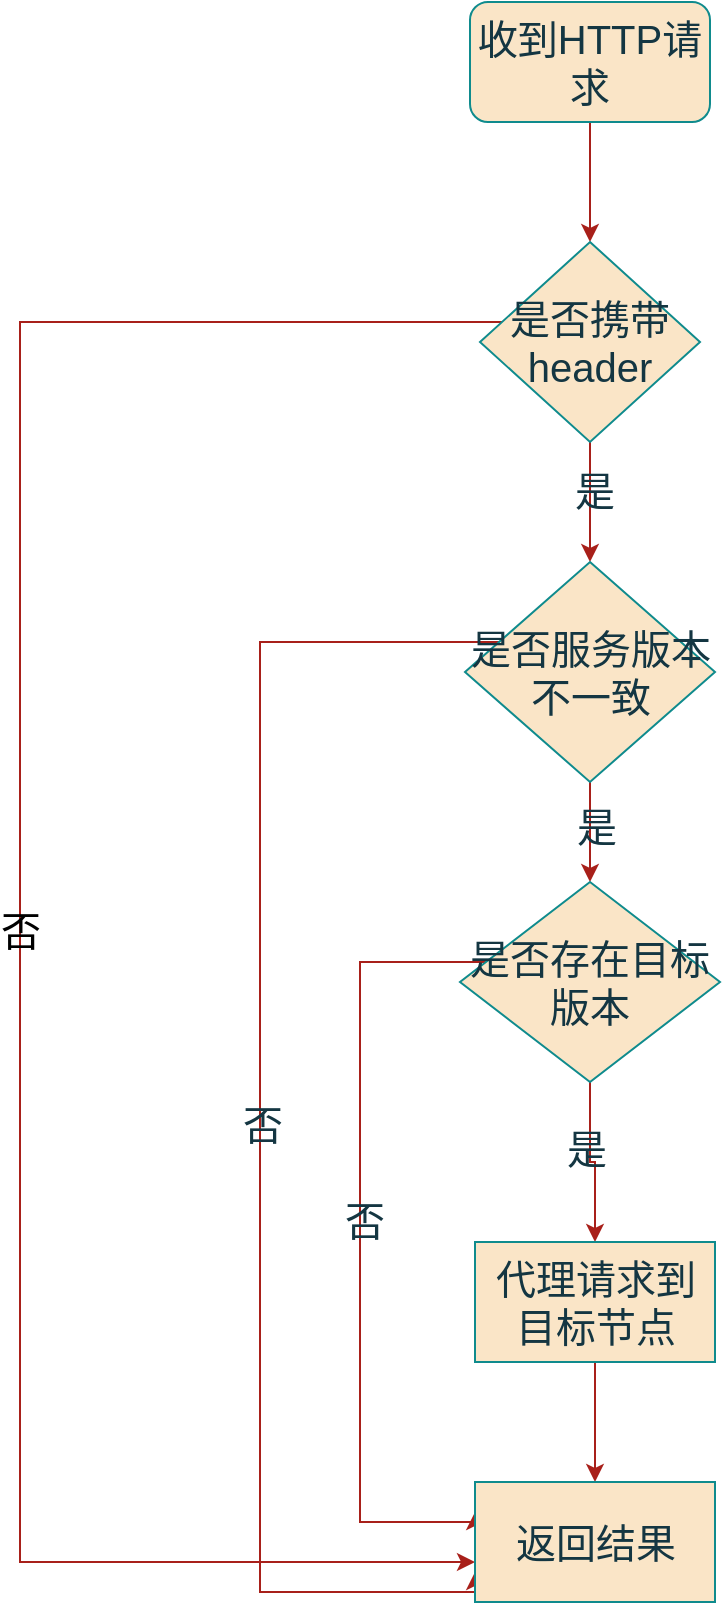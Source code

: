 <mxfile version="24.2.2" type="github">
  <diagram name="第 1 页" id="3LxWt_e0BNnVj9fTPPpV">
    <mxGraphModel dx="1434" dy="841" grid="1" gridSize="10" guides="1" tooltips="1" connect="1" arrows="1" fold="1" page="1" pageScale="1" pageWidth="827" pageHeight="1169" math="0" shadow="0">
      <root>
        <mxCell id="0" />
        <mxCell id="1" parent="0" />
        <mxCell id="qKVC5NT3faT9hm4-KjPL-28" style="edgeStyle=orthogonalEdgeStyle;rounded=0;orthogonalLoop=1;jettySize=auto;html=1;exitX=0.5;exitY=1;exitDx=0;exitDy=0;entryX=0.5;entryY=0;entryDx=0;entryDy=0;labelBackgroundColor=none;strokeColor=#A8201A;fontColor=default;fontSize=20;" edge="1" parent="1" source="qKVC5NT3faT9hm4-KjPL-1" target="qKVC5NT3faT9hm4-KjPL-2">
          <mxGeometry relative="1" as="geometry" />
        </mxCell>
        <mxCell id="qKVC5NT3faT9hm4-KjPL-1" value="&lt;font style=&quot;font-size: 20px;&quot;&gt;收到HTTP请求&lt;/font&gt;" style="rounded=1;whiteSpace=wrap;html=1;labelBackgroundColor=none;fillColor=#FAE5C7;strokeColor=#0F8B8D;fontColor=#143642;fontSize=20;" vertex="1" parent="1">
          <mxGeometry x="335" y="200" width="120" height="60" as="geometry" />
        </mxCell>
        <mxCell id="qKVC5NT3faT9hm4-KjPL-9" value="" style="edgeStyle=orthogonalEdgeStyle;rounded=0;orthogonalLoop=1;jettySize=auto;html=1;labelBackgroundColor=none;strokeColor=#A8201A;fontColor=default;fontSize=20;" edge="1" parent="1" source="qKVC5NT3faT9hm4-KjPL-2" target="qKVC5NT3faT9hm4-KjPL-8">
          <mxGeometry relative="1" as="geometry" />
        </mxCell>
        <mxCell id="qKVC5NT3faT9hm4-KjPL-23" value="是" style="edgeLabel;html=1;align=center;verticalAlign=middle;resizable=0;points=[];labelBackgroundColor=none;fontColor=#143642;fontSize=20;" vertex="1" connectable="0" parent="qKVC5NT3faT9hm4-KjPL-9">
          <mxGeometry x="-0.225" y="2" relative="1" as="geometry">
            <mxPoint as="offset" />
          </mxGeometry>
        </mxCell>
        <mxCell id="qKVC5NT3faT9hm4-KjPL-21" value="否" style="edgeStyle=orthogonalEdgeStyle;rounded=0;orthogonalLoop=1;jettySize=auto;html=1;labelBackgroundColor=none;strokeColor=#A8201A;fontColor=default;fontSize=20;" edge="1" parent="1" source="qKVC5NT3faT9hm4-KjPL-2" target="qKVC5NT3faT9hm4-KjPL-18">
          <mxGeometry relative="1" as="geometry">
            <mxPoint x="300" y="990" as="targetPoint" />
            <Array as="points">
              <mxPoint x="110" y="360" />
              <mxPoint x="110" y="980" />
            </Array>
          </mxGeometry>
        </mxCell>
        <mxCell id="qKVC5NT3faT9hm4-KjPL-2" value="&lt;font style=&quot;font-size: 20px;&quot;&gt;是否携带header&lt;/font&gt;" style="rhombus;whiteSpace=wrap;html=1;labelBackgroundColor=none;fillColor=#FAE5C7;strokeColor=#0F8B8D;fontColor=#143642;fontSize=20;" vertex="1" parent="1">
          <mxGeometry x="340" y="320" width="110" height="100" as="geometry" />
        </mxCell>
        <mxCell id="qKVC5NT3faT9hm4-KjPL-15" value="" style="edgeStyle=orthogonalEdgeStyle;rounded=0;orthogonalLoop=1;jettySize=auto;html=1;labelBackgroundColor=none;strokeColor=#A8201A;fontColor=default;fontSize=20;" edge="1" parent="1" source="qKVC5NT3faT9hm4-KjPL-8" target="qKVC5NT3faT9hm4-KjPL-14">
          <mxGeometry relative="1" as="geometry" />
        </mxCell>
        <mxCell id="qKVC5NT3faT9hm4-KjPL-24" value="是" style="edgeLabel;html=1;align=center;verticalAlign=middle;resizable=0;points=[];labelBackgroundColor=none;fontColor=#143642;fontSize=20;" vertex="1" connectable="0" parent="qKVC5NT3faT9hm4-KjPL-15">
          <mxGeometry x="-0.15" y="3" relative="1" as="geometry">
            <mxPoint as="offset" />
          </mxGeometry>
        </mxCell>
        <mxCell id="qKVC5NT3faT9hm4-KjPL-20" style="edgeStyle=orthogonalEdgeStyle;rounded=0;orthogonalLoop=1;jettySize=auto;html=1;entryX=0;entryY=0.75;entryDx=0;entryDy=0;labelBackgroundColor=none;strokeColor=#A8201A;fontColor=default;fontSize=20;" edge="1" parent="1" source="qKVC5NT3faT9hm4-KjPL-8" target="qKVC5NT3faT9hm4-KjPL-18">
          <mxGeometry relative="1" as="geometry">
            <Array as="points">
              <mxPoint x="230" y="520" />
              <mxPoint x="230" y="995" />
            </Array>
          </mxGeometry>
        </mxCell>
        <mxCell id="qKVC5NT3faT9hm4-KjPL-27" value="否" style="edgeLabel;html=1;align=center;verticalAlign=middle;resizable=0;points=[];labelBackgroundColor=none;fontColor=#143642;fontSize=20;" vertex="1" connectable="0" parent="qKVC5NT3faT9hm4-KjPL-20">
          <mxGeometry x="0.013" y="1" relative="1" as="geometry">
            <mxPoint as="offset" />
          </mxGeometry>
        </mxCell>
        <mxCell id="qKVC5NT3faT9hm4-KjPL-8" value="&lt;font style=&quot;font-size: 20px;&quot;&gt;是否服务版本不一致&lt;/font&gt;" style="rhombus;whiteSpace=wrap;html=1;labelBackgroundColor=none;fillColor=#FAE5C7;strokeColor=#0F8B8D;fontColor=#143642;fontSize=20;" vertex="1" parent="1">
          <mxGeometry x="332.5" y="480" width="125" height="110" as="geometry" />
        </mxCell>
        <mxCell id="qKVC5NT3faT9hm4-KjPL-17" value="" style="edgeStyle=orthogonalEdgeStyle;rounded=0;orthogonalLoop=1;jettySize=auto;html=1;labelBackgroundColor=none;strokeColor=#A8201A;fontColor=default;fontSize=20;" edge="1" parent="1" source="qKVC5NT3faT9hm4-KjPL-14" target="qKVC5NT3faT9hm4-KjPL-16">
          <mxGeometry relative="1" as="geometry" />
        </mxCell>
        <mxCell id="qKVC5NT3faT9hm4-KjPL-25" value="是" style="edgeLabel;html=1;align=center;verticalAlign=middle;resizable=0;points=[];labelBackgroundColor=none;fontColor=#143642;fontSize=20;" vertex="1" connectable="0" parent="qKVC5NT3faT9hm4-KjPL-17">
          <mxGeometry x="-0.2" y="-2" relative="1" as="geometry">
            <mxPoint as="offset" />
          </mxGeometry>
        </mxCell>
        <mxCell id="qKVC5NT3faT9hm4-KjPL-22" style="edgeStyle=orthogonalEdgeStyle;rounded=0;orthogonalLoop=1;jettySize=auto;html=1;entryX=0;entryY=0.25;entryDx=0;entryDy=0;labelBackgroundColor=none;strokeColor=#A8201A;fontColor=default;fontSize=20;" edge="1" parent="1" source="qKVC5NT3faT9hm4-KjPL-14" target="qKVC5NT3faT9hm4-KjPL-18">
          <mxGeometry relative="1" as="geometry">
            <Array as="points">
              <mxPoint x="280" y="680" />
              <mxPoint x="280" y="960" />
              <mxPoint x="338" y="960" />
            </Array>
          </mxGeometry>
        </mxCell>
        <mxCell id="qKVC5NT3faT9hm4-KjPL-26" value="否" style="edgeLabel;html=1;align=center;verticalAlign=middle;resizable=0;points=[];labelBackgroundColor=none;fontColor=#143642;fontSize=20;" vertex="1" connectable="0" parent="qKVC5NT3faT9hm4-KjPL-22">
          <mxGeometry x="-0.054" y="2" relative="1" as="geometry">
            <mxPoint as="offset" />
          </mxGeometry>
        </mxCell>
        <mxCell id="qKVC5NT3faT9hm4-KjPL-14" value="是否存在目标版本" style="rhombus;whiteSpace=wrap;html=1;labelBackgroundColor=none;fillColor=#FAE5C7;strokeColor=#0F8B8D;fontColor=#143642;fontSize=20;" vertex="1" parent="1">
          <mxGeometry x="330" y="640" width="130" height="100" as="geometry" />
        </mxCell>
        <mxCell id="qKVC5NT3faT9hm4-KjPL-19" value="" style="edgeStyle=orthogonalEdgeStyle;rounded=0;orthogonalLoop=1;jettySize=auto;html=1;labelBackgroundColor=none;strokeColor=#A8201A;fontColor=default;fontSize=20;" edge="1" parent="1" source="qKVC5NT3faT9hm4-KjPL-16" target="qKVC5NT3faT9hm4-KjPL-18">
          <mxGeometry relative="1" as="geometry" />
        </mxCell>
        <mxCell id="qKVC5NT3faT9hm4-KjPL-16" value="代理请求到目标节点" style="whiteSpace=wrap;html=1;labelBackgroundColor=none;fillColor=#FAE5C7;strokeColor=#0F8B8D;fontColor=#143642;fontSize=20;" vertex="1" parent="1">
          <mxGeometry x="337.5" y="820" width="120" height="60" as="geometry" />
        </mxCell>
        <mxCell id="qKVC5NT3faT9hm4-KjPL-18" value="返回结果" style="whiteSpace=wrap;html=1;labelBackgroundColor=none;fillColor=#FAE5C7;strokeColor=#0F8B8D;fontColor=#143642;fontSize=20;" vertex="1" parent="1">
          <mxGeometry x="337.5" y="940" width="120" height="60" as="geometry" />
        </mxCell>
      </root>
    </mxGraphModel>
  </diagram>
</mxfile>
